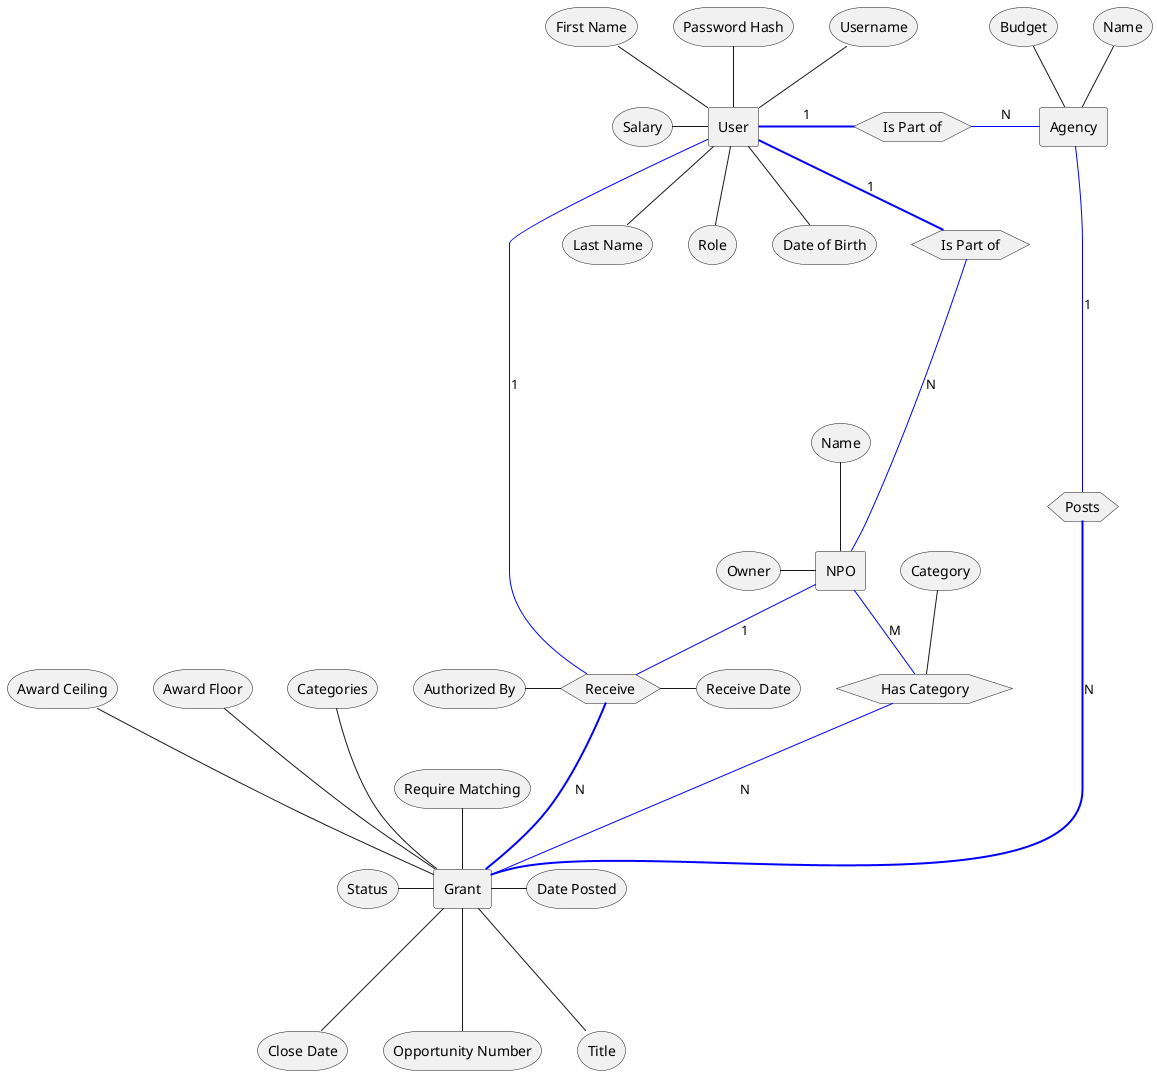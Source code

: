 @startuml
rectangle Agency
storage Name as AName
storage "Budget" as ABudget
AName -- Agency
ABudget -- Agency
rectangle NPO
storage "Owner" as NPOOwner
storage "Name" as NPOName
NPOOwner -right- NPO
NPOName -- NPO
rectangle Grant
storage "Date Posted" as PDate
storage "Close Date" as CDate
storage "Award Ceiling" as AwardCeiling
storage "Award Floor" as AwardFloor
storage "Opportunity Number" as ONumber
storage Title as GTitle
storage Categories as GCategories
storage Status as GStatus
Storage "Require Matching" as GRequireMatching
PDate -left-- Grant
CDate --up- Grant
AwardCeiling --down- Grant
AwardFloor --down- Grant
ONumber --up- Grant
GTitle --up- Grant
GCategories --- Grant
GStatus -right-- Grant
GRequireMatching -- Grant
rectangle User
storage "First Name" as UFirstName 
storage "Last Name" as ULastName 
storage "Password Hash" as UPassword 
storage "Username" as UUsername 
storage "Role" as URole 
storage "Salary" as USalary
storage "Date of Birth" as UDateOfBirth
UFirstName -- User
ULastName -up- User
UPassword -- User
UUsername -- User
URole -up- User
UDateOfBirth -up- User
USalary -right- User
Hexagon Posts
Agency --[#Blue]-- Posts : 1
Posts ==[#Blue]== Grant : N
Hexagon Receive
storage "Receive Date" as RReceiveDate
storage "Authorized By" as RAuthorizedBy
RReceiveDate -left- Receive
RAuthorizedBy -right- Receive
Receive ==[#Blue]= Grant : N
Hexagon "Is Part of" as IsPartOfAgency
User =right[#Blue]= IsPartOfAgency : 1
IsPartOfAgency -right[#Blue]- Agency : N
NPO -down[#Blue]- Receive : 1
Hexagon "Is Part of" as IsPartOfNPO
User =[#Blue]= IsPartOfNPO : 1
IsPartOfNPO --[#Blue]-- NPO : N
Hexagon "Has Category" as HasCategory
NPO -[#Blue]- HasCategory : M
storage Category
Category -- HasCategory
HasCategory -[#Blue]- Grant : N
User -[#Blue]- Receive : 1
@enduml
